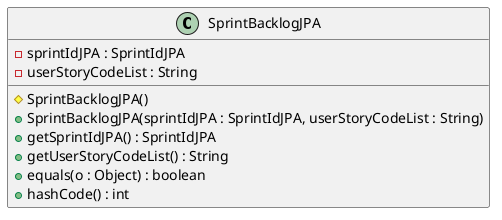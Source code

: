 @startuml

class SprintBacklogJPA {

    - sprintIdJPA : SprintIdJPA
    - userStoryCodeList : String

    # SprintBacklogJPA()
    + SprintBacklogJPA(sprintIdJPA : SprintIdJPA, userStoryCodeList : String)
    + getSprintIdJPA() : SprintIdJPA
    + getUserStoryCodeList() : String
    + equals(o : Object) : boolean
    + hashCode() : int
}

@enduml